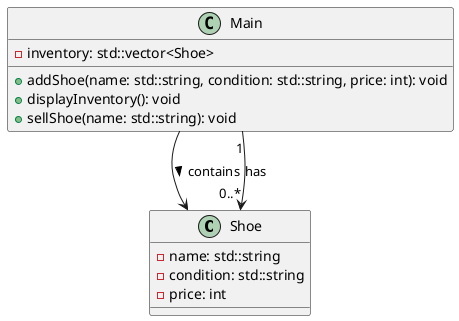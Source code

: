 @startuml

class Shoe {
    - name: std::string
    - condition: std::string
    - price: int
}

class Main {
    - inventory: std::vector<Shoe>
    + addShoe(name: std::string, condition: std::string, price: int): void
    + displayInventory(): void
    + sellShoe(name: std::string): void
}

Main --> Shoe : contains >
Main "1" --> "0..*" Shoe : has

@enduml
